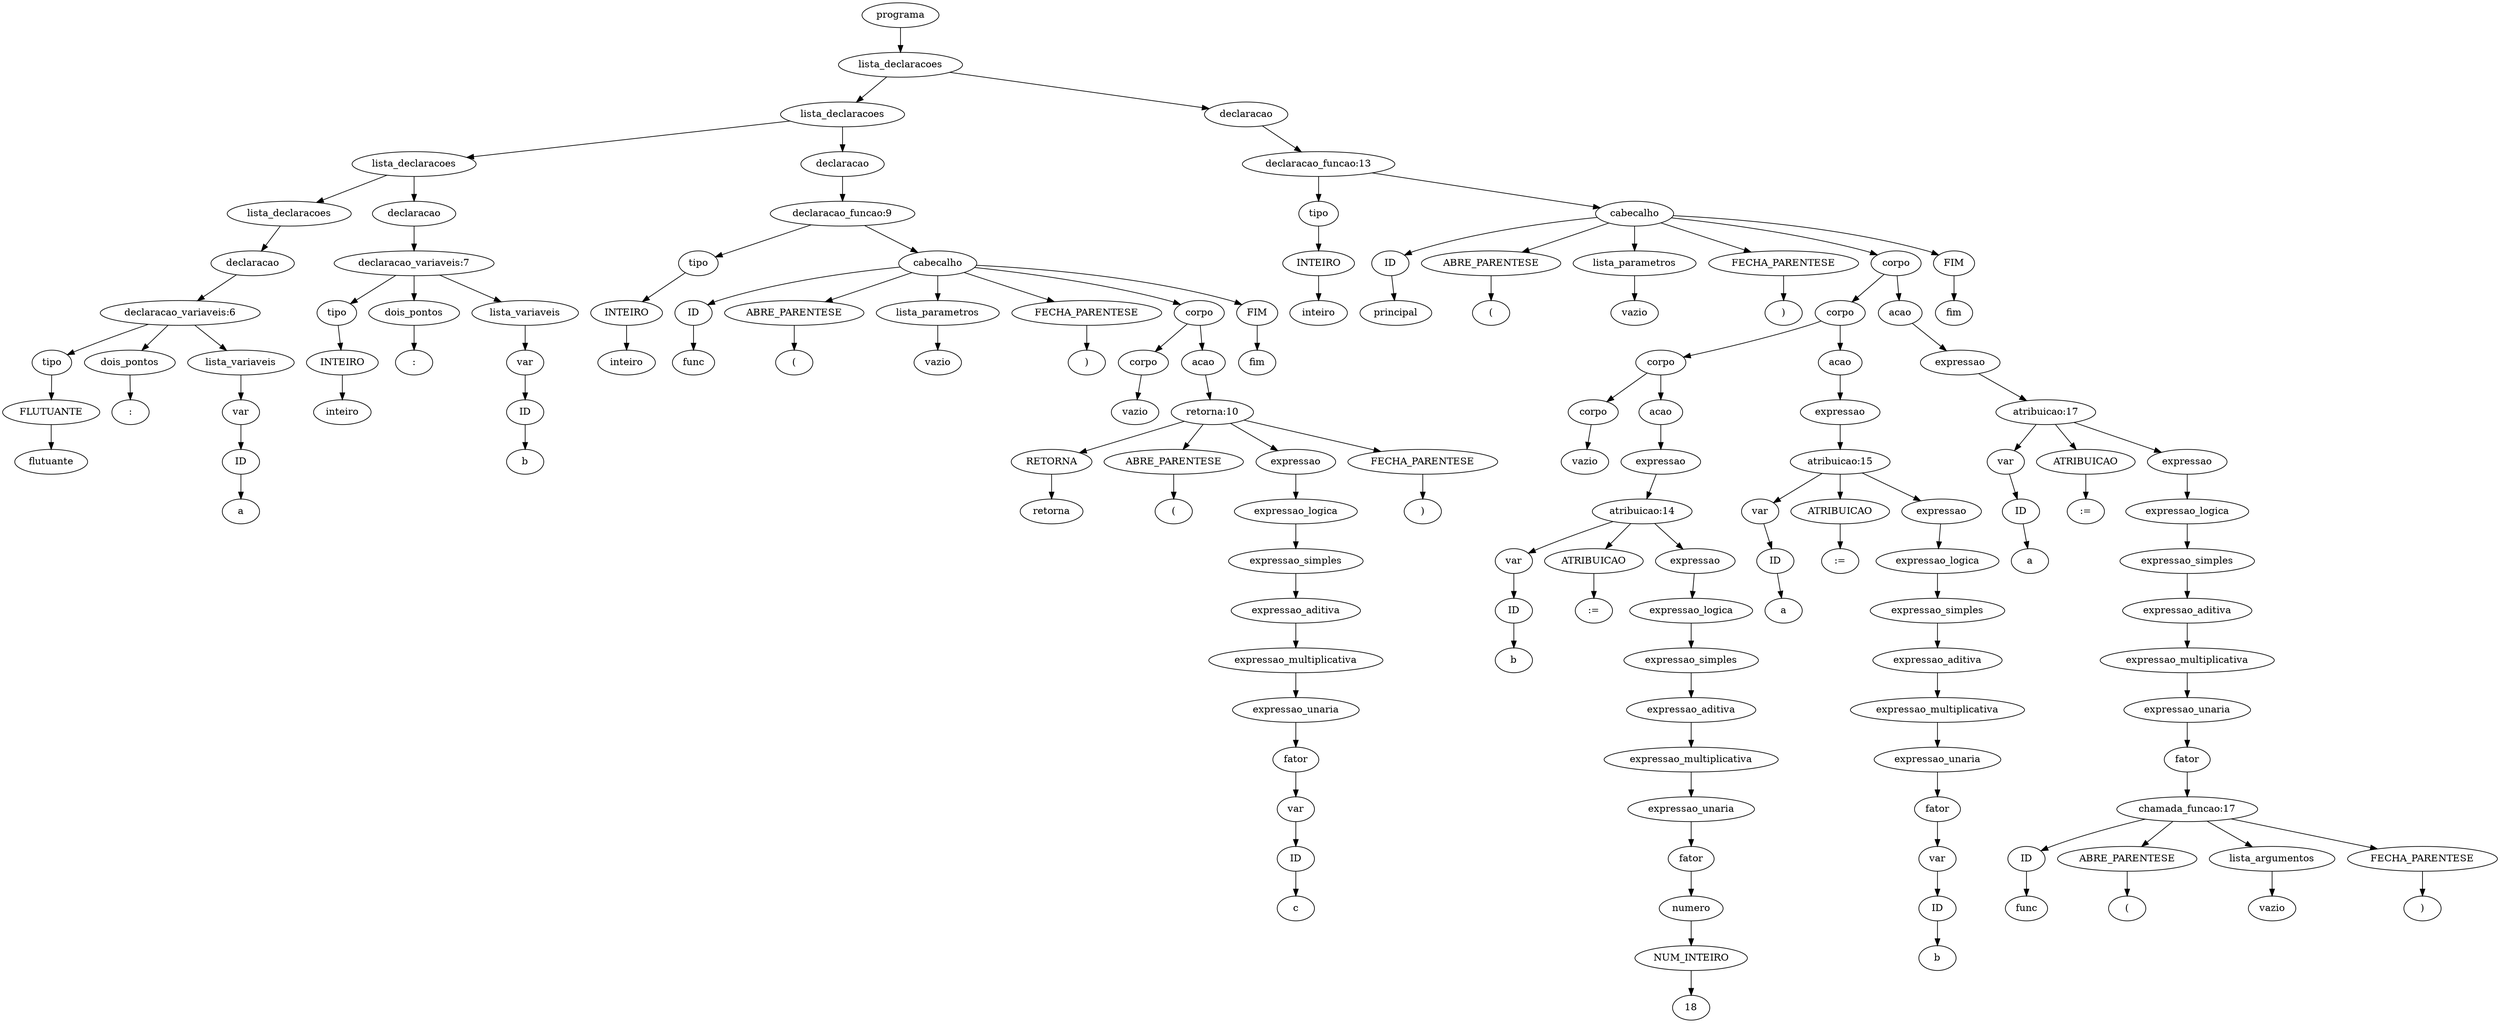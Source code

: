 digraph tree {
    "0x7fc8f13bc370" [label="programa"];
    "0x7fc8f13bc9a0" [label="lista_declaracoes"];
    "0x7fc8f13bc7c0" [label="lista_declaracoes"];
    "0x7fc8f13bc490" [label="lista_declaracoes"];
    "0x7fc8f13bc280" [label="lista_declaracoes"];
    "0x7fc8f1413760" [label="declaracao"];
    "0x7fc8f13bc1f0" [label="declaracao_variaveis:6"];
    "0x7fc8f13bc160" [label="tipo"];
    "0x7fc8f13bc1c0" [label="FLUTUANTE"];
    "0x7fc8f13bc220" [label="flutuante"];
    "0x7fc8f13bc2e0" [label="dois_pontos"];
    "0x7fc8f13bc190" [label=":"];
    "0x7fc8f13bc250" [label="lista_variaveis"];
    "0x7fc8f3322820" [label="var"];
    "0x7fc8f7383160" [label="ID"];
    "0x7fc8f13bc340" [label="a"];
    "0x7fc8f13bc3d0" [label="declaracao"];
    "0x7fc8f13bc550" [label="declaracao_variaveis:7"];
    "0x7fc8f13bc400" [label="tipo"];
    "0x7fc8f13bc430" [label="INTEIRO"];
    "0x7fc8f13bc460" [label="inteiro"];
    "0x7fc8f13bc670" [label="dois_pontos"];
    "0x7fc8f13bc6a0" [label=":"];
    "0x7fc8f13bc4c0" [label="lista_variaveis"];
    "0x7fc8f13bc310" [label="var"];
    "0x7fc8f13bc2b0" [label="ID"];
    "0x7fc8f13bc5b0" [label="b"];
    "0x7fc8f13bc6d0" [label="declaracao"];
    "0x7fc8f13bc4f0" [label="declaracao_funcao:9"];
    "0x7fc8f3322970" [label="tipo"];
    "0x7fc8f33227c0" [label="INTEIRO"];
    "0x7fc8f13bc700" [label="inteiro"];
    "0x7fc8f13bc910" [label="cabecalho"];
    "0x7fc8f13bce50" [label="ID"];
    "0x7fc8f13bce80" [label="func"];
    "0x7fc8f13bcc70" [label="ABRE_PARENTESE"];
    "0x7fc8f13bca60" [label="("];
    "0x7fc8f13bc820" [label="lista_parametros"];
    "0x7fc8f13bc580" [label="vazio"];
    "0x7fc8f13bca90" [label="FECHA_PARENTESE"];
    "0x7fc8f13bceb0" [label=")"];
    "0x7fc8f13bcc10" [label="corpo"];
    "0x7fc8f13bc940" [label="corpo"];
    "0x7fc8f13bc730" [label="vazio"];
    "0x7fc8f13bcd30" [label="acao"];
    "0x7fc8f13bcbb0" [label="retorna:10"];
    "0x7fc8f13bcc40" [label="RETORNA"];
    "0x7fc8f13bcd60" [label="retorna"];
    "0x7fc8f13bcd90" [label="ABRE_PARENTESE"];
    "0x7fc8f13bcdc0" [label="("];
    "0x7fc8f13bcb80" [label="expressao"];
    "0x7fc8f13bcb50" [label="expressao_logica"];
    "0x7fc8f13bcac0" [label="expressao_simples"];
    "0x7fc8f13bca30" [label="expressao_aditiva"];
    "0x7fc8f13bcb20" [label="expressao_multiplicativa"];
    "0x7fc8f13bc970" [label="expressao_unaria"];
    "0x7fc8f13bca00" [label="fator"];
    "0x7fc8f13bc850" [label="var"];
    "0x7fc8f13bc8b0" [label="ID"];
    "0x7fc8f13bcaf0" [label="c"];
    "0x7fc8f13bcdf0" [label="FECHA_PARENTESE"];
    "0x7fc8f13bce20" [label=")"];
    "0x7fc8f13bcee0" [label="FIM"];
    "0x7fc8f13bcf10" [label="fim"];
    "0x7fc8f13bcf40" [label="declaracao"];
    "0x7fc8f13bcf70" [label="declaracao_funcao:13"];
    "0x7fc8f13bc3a0" [label="tipo"];
    "0x7fc8f13bc100" [label="INTEIRO"];
    "0x7fc8f13bc640" [label="inteiro"];
    "0x7fc8f13cc460" [label="cabecalho"];
    "0x7fc8f13cc8e0" [label="ID"];
    "0x7fc8f13cc760" [label="principal"];
    "0x7fc8f13ccdc0" [label="ABRE_PARENTESE"];
    "0x7fc8f13ccdf0" [label="("];
    "0x7fc8f13bc880" [label="lista_parametros"];
    "0x7fc8f13bcbe0" [label="vazio"];
    "0x7fc8f13cce20" [label="FECHA_PARENTESE"];
    "0x7fc8f13cce50" [label=")"];
    "0x7fc8f13ccd30" [label="corpo"];
    "0x7fc8f13cc880" [label="corpo"];
    "0x7fc8f13cc4f0" [label="corpo"];
    "0x7fc8f13cc0a0" [label="corpo"];
    "0x7fc8f13bc5e0" [label="vazio"];
    "0x7fc8f13cc400" [label="acao"];
    "0x7fc8f13cc0d0" [label="expressao"];
    "0x7fc8f13cc3a0" [label="atribuicao:14"];
    "0x7fc8f13bcd00" [label="var"];
    "0x7fc8f13bcfd0" [label="ID"];
    "0x7fc8f13cc190" [label="b"];
    "0x7fc8f13cc430" [label="ATRIBUICAO"];
    "0x7fc8f13cc4c0" [label=":="];
    "0x7fc8f13cc370" [label="expressao"];
    "0x7fc8f13cc340" [label="expressao_logica"];
    "0x7fc8f13cc280" [label="expressao_simples"];
    "0x7fc8f13cc220" [label="expressao_aditiva"];
    "0x7fc8f13cc310" [label="expressao_multiplicativa"];
    "0x7fc8f13cc1c0" [label="expressao_unaria"];
    "0x7fc8f13cc1f0" [label="fator"];
    "0x7fc8f13bcca0" [label="numero"];
    "0x7fc8f13cc040" [label="NUM_INTEIRO"];
    "0x7fc8f13cc2e0" [label="18"];
    "0x7fc8f13cc790" [label="acao"];
    "0x7fc8f13cc520" [label="expressao"];
    "0x7fc8f13cc730" [label="atribuicao:15"];
    "0x7fc8f13bc790" [label="var"];
    "0x7fc8f13cc070" [label="ID"];
    "0x7fc8f13cc160" [label="a"];
    "0x7fc8f13cc7c0" [label="ATRIBUICAO"];
    "0x7fc8f13cc850" [label=":="];
    "0x7fc8f13cc700" [label="expressao"];
    "0x7fc8f13cc6d0" [label="expressao_logica"];
    "0x7fc8f13cc610" [label="expressao_simples"];
    "0x7fc8f13cc5b0" [label="expressao_aditiva"];
    "0x7fc8f13cc6a0" [label="expressao_multiplicativa"];
    "0x7fc8f13cc100" [label="expressao_unaria"];
    "0x7fc8f13cc580" [label="fator"];
    "0x7fc8f13cc2b0" [label="var"];
    "0x7fc8f13cc250" [label="ID"];
    "0x7fc8f13cc670" [label="b"];
    "0x7fc8f13cc5e0" [label="acao"];
    "0x7fc8f13cc8b0" [label="expressao"];
    "0x7fc8f13cc970" [label="atribuicao:17"];
    "0x7fc8f13cc490" [label="var"];
    "0x7fc8f13cc130" [label="ID"];
    "0x7fc8f13cc550" [label="a"];
    "0x7fc8f13cca60" [label="ATRIBUICAO"];
    "0x7fc8f13ccd00" [label=":="];
    "0x7fc8f13cc940" [label="expressao"];
    "0x7fc8f13cccd0" [label="expressao_logica"];
    "0x7fc8f13ccb20" [label="expressao_simples"];
    "0x7fc8f13cc910" [label="expressao_aditiva"];
    "0x7fc8f13ccca0" [label="expressao_multiplicativa"];
    "0x7fc8f13ccac0" [label="expressao_unaria"];
    "0x7fc8f13ccb80" [label="fator"];
    "0x7fc8f13cc3d0" [label="chamada_funcao:17"];
    "0x7fc8f13cca30" [label="ID"];
    "0x7fc8f13ccbb0" [label="func"];
    "0x7fc8f13ccbe0" [label="ABRE_PARENTESE"];
    "0x7fc8f13ccc10" [label="("];
    "0x7fc8f13cca90" [label="lista_argumentos"];
    "0x7fc8f13cc640" [label="vazio"];
    "0x7fc8f13ccc40" [label="FECHA_PARENTESE"];
    "0x7fc8f13ccc70" [label=")"];
    "0x7fc8f13cce80" [label="FIM"];
    "0x7fc8f13cceb0" [label="fim"];
    "0x7fc8f13bc370" -> "0x7fc8f13bc9a0";
    "0x7fc8f13bc9a0" -> "0x7fc8f13bc7c0";
    "0x7fc8f13bc9a0" -> "0x7fc8f13bcf40";
    "0x7fc8f13bc7c0" -> "0x7fc8f13bc490";
    "0x7fc8f13bc7c0" -> "0x7fc8f13bc6d0";
    "0x7fc8f13bc490" -> "0x7fc8f13bc280";
    "0x7fc8f13bc490" -> "0x7fc8f13bc3d0";
    "0x7fc8f13bc280" -> "0x7fc8f1413760";
    "0x7fc8f1413760" -> "0x7fc8f13bc1f0";
    "0x7fc8f13bc1f0" -> "0x7fc8f13bc160";
    "0x7fc8f13bc1f0" -> "0x7fc8f13bc2e0";
    "0x7fc8f13bc1f0" -> "0x7fc8f13bc250";
    "0x7fc8f13bc160" -> "0x7fc8f13bc1c0";
    "0x7fc8f13bc1c0" -> "0x7fc8f13bc220";
    "0x7fc8f13bc2e0" -> "0x7fc8f13bc190";
    "0x7fc8f13bc250" -> "0x7fc8f3322820";
    "0x7fc8f3322820" -> "0x7fc8f7383160";
    "0x7fc8f7383160" -> "0x7fc8f13bc340";
    "0x7fc8f13bc3d0" -> "0x7fc8f13bc550";
    "0x7fc8f13bc550" -> "0x7fc8f13bc400";
    "0x7fc8f13bc550" -> "0x7fc8f13bc670";
    "0x7fc8f13bc550" -> "0x7fc8f13bc4c0";
    "0x7fc8f13bc400" -> "0x7fc8f13bc430";
    "0x7fc8f13bc430" -> "0x7fc8f13bc460";
    "0x7fc8f13bc670" -> "0x7fc8f13bc6a0";
    "0x7fc8f13bc4c0" -> "0x7fc8f13bc310";
    "0x7fc8f13bc310" -> "0x7fc8f13bc2b0";
    "0x7fc8f13bc2b0" -> "0x7fc8f13bc5b0";
    "0x7fc8f13bc6d0" -> "0x7fc8f13bc4f0";
    "0x7fc8f13bc4f0" -> "0x7fc8f3322970";
    "0x7fc8f13bc4f0" -> "0x7fc8f13bc910";
    "0x7fc8f3322970" -> "0x7fc8f33227c0";
    "0x7fc8f33227c0" -> "0x7fc8f13bc700";
    "0x7fc8f13bc910" -> "0x7fc8f13bce50";
    "0x7fc8f13bc910" -> "0x7fc8f13bcc70";
    "0x7fc8f13bc910" -> "0x7fc8f13bc820";
    "0x7fc8f13bc910" -> "0x7fc8f13bca90";
    "0x7fc8f13bc910" -> "0x7fc8f13bcc10";
    "0x7fc8f13bc910" -> "0x7fc8f13bcee0";
    "0x7fc8f13bce50" -> "0x7fc8f13bce80";
    "0x7fc8f13bcc70" -> "0x7fc8f13bca60";
    "0x7fc8f13bc820" -> "0x7fc8f13bc580";
    "0x7fc8f13bca90" -> "0x7fc8f13bceb0";
    "0x7fc8f13bcc10" -> "0x7fc8f13bc940";
    "0x7fc8f13bcc10" -> "0x7fc8f13bcd30";
    "0x7fc8f13bc940" -> "0x7fc8f13bc730";
    "0x7fc8f13bcd30" -> "0x7fc8f13bcbb0";
    "0x7fc8f13bcbb0" -> "0x7fc8f13bcc40";
    "0x7fc8f13bcbb0" -> "0x7fc8f13bcd90";
    "0x7fc8f13bcbb0" -> "0x7fc8f13bcb80";
    "0x7fc8f13bcbb0" -> "0x7fc8f13bcdf0";
    "0x7fc8f13bcc40" -> "0x7fc8f13bcd60";
    "0x7fc8f13bcd90" -> "0x7fc8f13bcdc0";
    "0x7fc8f13bcb80" -> "0x7fc8f13bcb50";
    "0x7fc8f13bcb50" -> "0x7fc8f13bcac0";
    "0x7fc8f13bcac0" -> "0x7fc8f13bca30";
    "0x7fc8f13bca30" -> "0x7fc8f13bcb20";
    "0x7fc8f13bcb20" -> "0x7fc8f13bc970";
    "0x7fc8f13bc970" -> "0x7fc8f13bca00";
    "0x7fc8f13bca00" -> "0x7fc8f13bc850";
    "0x7fc8f13bc850" -> "0x7fc8f13bc8b0";
    "0x7fc8f13bc8b0" -> "0x7fc8f13bcaf0";
    "0x7fc8f13bcdf0" -> "0x7fc8f13bce20";
    "0x7fc8f13bcee0" -> "0x7fc8f13bcf10";
    "0x7fc8f13bcf40" -> "0x7fc8f13bcf70";
    "0x7fc8f13bcf70" -> "0x7fc8f13bc3a0";
    "0x7fc8f13bcf70" -> "0x7fc8f13cc460";
    "0x7fc8f13bc3a0" -> "0x7fc8f13bc100";
    "0x7fc8f13bc100" -> "0x7fc8f13bc640";
    "0x7fc8f13cc460" -> "0x7fc8f13cc8e0";
    "0x7fc8f13cc460" -> "0x7fc8f13ccdc0";
    "0x7fc8f13cc460" -> "0x7fc8f13bc880";
    "0x7fc8f13cc460" -> "0x7fc8f13cce20";
    "0x7fc8f13cc460" -> "0x7fc8f13ccd30";
    "0x7fc8f13cc460" -> "0x7fc8f13cce80";
    "0x7fc8f13cc8e0" -> "0x7fc8f13cc760";
    "0x7fc8f13ccdc0" -> "0x7fc8f13ccdf0";
    "0x7fc8f13bc880" -> "0x7fc8f13bcbe0";
    "0x7fc8f13cce20" -> "0x7fc8f13cce50";
    "0x7fc8f13ccd30" -> "0x7fc8f13cc880";
    "0x7fc8f13ccd30" -> "0x7fc8f13cc5e0";
    "0x7fc8f13cc880" -> "0x7fc8f13cc4f0";
    "0x7fc8f13cc880" -> "0x7fc8f13cc790";
    "0x7fc8f13cc4f0" -> "0x7fc8f13cc0a0";
    "0x7fc8f13cc4f0" -> "0x7fc8f13cc400";
    "0x7fc8f13cc0a0" -> "0x7fc8f13bc5e0";
    "0x7fc8f13cc400" -> "0x7fc8f13cc0d0";
    "0x7fc8f13cc0d0" -> "0x7fc8f13cc3a0";
    "0x7fc8f13cc3a0" -> "0x7fc8f13bcd00";
    "0x7fc8f13cc3a0" -> "0x7fc8f13cc430";
    "0x7fc8f13cc3a0" -> "0x7fc8f13cc370";
    "0x7fc8f13bcd00" -> "0x7fc8f13bcfd0";
    "0x7fc8f13bcfd0" -> "0x7fc8f13cc190";
    "0x7fc8f13cc430" -> "0x7fc8f13cc4c0";
    "0x7fc8f13cc370" -> "0x7fc8f13cc340";
    "0x7fc8f13cc340" -> "0x7fc8f13cc280";
    "0x7fc8f13cc280" -> "0x7fc8f13cc220";
    "0x7fc8f13cc220" -> "0x7fc8f13cc310";
    "0x7fc8f13cc310" -> "0x7fc8f13cc1c0";
    "0x7fc8f13cc1c0" -> "0x7fc8f13cc1f0";
    "0x7fc8f13cc1f0" -> "0x7fc8f13bcca0";
    "0x7fc8f13bcca0" -> "0x7fc8f13cc040";
    "0x7fc8f13cc040" -> "0x7fc8f13cc2e0";
    "0x7fc8f13cc790" -> "0x7fc8f13cc520";
    "0x7fc8f13cc520" -> "0x7fc8f13cc730";
    "0x7fc8f13cc730" -> "0x7fc8f13bc790";
    "0x7fc8f13cc730" -> "0x7fc8f13cc7c0";
    "0x7fc8f13cc730" -> "0x7fc8f13cc700";
    "0x7fc8f13bc790" -> "0x7fc8f13cc070";
    "0x7fc8f13cc070" -> "0x7fc8f13cc160";
    "0x7fc8f13cc7c0" -> "0x7fc8f13cc850";
    "0x7fc8f13cc700" -> "0x7fc8f13cc6d0";
    "0x7fc8f13cc6d0" -> "0x7fc8f13cc610";
    "0x7fc8f13cc610" -> "0x7fc8f13cc5b0";
    "0x7fc8f13cc5b0" -> "0x7fc8f13cc6a0";
    "0x7fc8f13cc6a0" -> "0x7fc8f13cc100";
    "0x7fc8f13cc100" -> "0x7fc8f13cc580";
    "0x7fc8f13cc580" -> "0x7fc8f13cc2b0";
    "0x7fc8f13cc2b0" -> "0x7fc8f13cc250";
    "0x7fc8f13cc250" -> "0x7fc8f13cc670";
    "0x7fc8f13cc5e0" -> "0x7fc8f13cc8b0";
    "0x7fc8f13cc8b0" -> "0x7fc8f13cc970";
    "0x7fc8f13cc970" -> "0x7fc8f13cc490";
    "0x7fc8f13cc970" -> "0x7fc8f13cca60";
    "0x7fc8f13cc970" -> "0x7fc8f13cc940";
    "0x7fc8f13cc490" -> "0x7fc8f13cc130";
    "0x7fc8f13cc130" -> "0x7fc8f13cc550";
    "0x7fc8f13cca60" -> "0x7fc8f13ccd00";
    "0x7fc8f13cc940" -> "0x7fc8f13cccd0";
    "0x7fc8f13cccd0" -> "0x7fc8f13ccb20";
    "0x7fc8f13ccb20" -> "0x7fc8f13cc910";
    "0x7fc8f13cc910" -> "0x7fc8f13ccca0";
    "0x7fc8f13ccca0" -> "0x7fc8f13ccac0";
    "0x7fc8f13ccac0" -> "0x7fc8f13ccb80";
    "0x7fc8f13ccb80" -> "0x7fc8f13cc3d0";
    "0x7fc8f13cc3d0" -> "0x7fc8f13cca30";
    "0x7fc8f13cc3d0" -> "0x7fc8f13ccbe0";
    "0x7fc8f13cc3d0" -> "0x7fc8f13cca90";
    "0x7fc8f13cc3d0" -> "0x7fc8f13ccc40";
    "0x7fc8f13cca30" -> "0x7fc8f13ccbb0";
    "0x7fc8f13ccbe0" -> "0x7fc8f13ccc10";
    "0x7fc8f13cca90" -> "0x7fc8f13cc640";
    "0x7fc8f13ccc40" -> "0x7fc8f13ccc70";
    "0x7fc8f13cce80" -> "0x7fc8f13cceb0";
}
